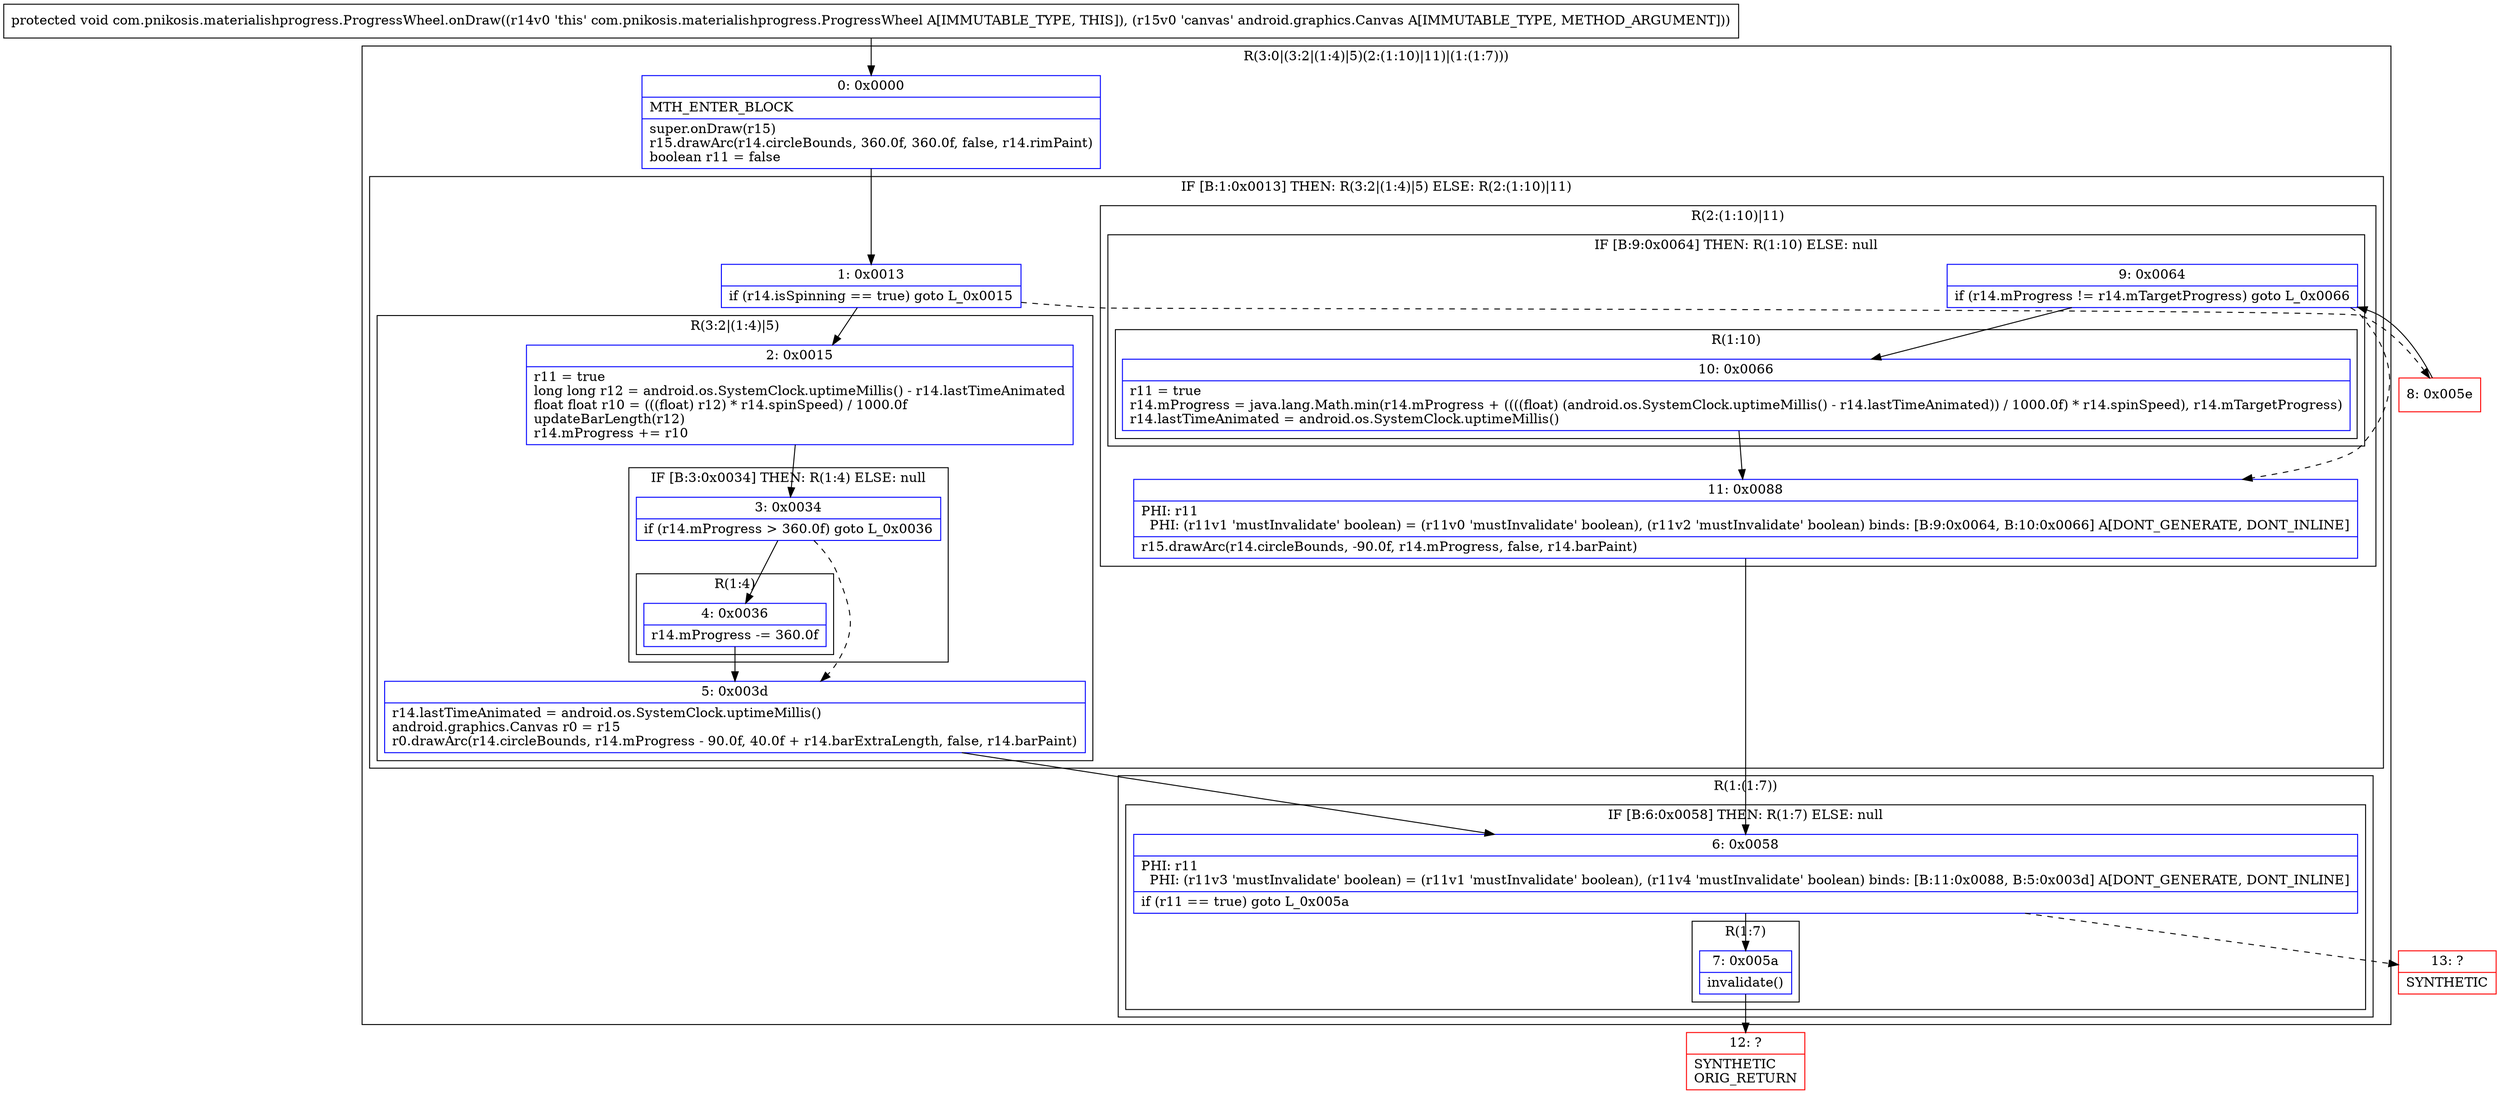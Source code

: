 digraph "CFG forcom.pnikosis.materialishprogress.ProgressWheel.onDraw(Landroid\/graphics\/Canvas;)V" {
subgraph cluster_Region_1428565629 {
label = "R(3:0|(3:2|(1:4)|5)(2:(1:10)|11)|(1:(1:7)))";
node [shape=record,color=blue];
Node_0 [shape=record,label="{0\:\ 0x0000|MTH_ENTER_BLOCK\l|super.onDraw(r15)\lr15.drawArc(r14.circleBounds, 360.0f, 360.0f, false, r14.rimPaint)\lboolean r11 = false\l}"];
subgraph cluster_IfRegion_1728783938 {
label = "IF [B:1:0x0013] THEN: R(3:2|(1:4)|5) ELSE: R(2:(1:10)|11)";
node [shape=record,color=blue];
Node_1 [shape=record,label="{1\:\ 0x0013|if (r14.isSpinning == true) goto L_0x0015\l}"];
subgraph cluster_Region_751496577 {
label = "R(3:2|(1:4)|5)";
node [shape=record,color=blue];
Node_2 [shape=record,label="{2\:\ 0x0015|r11 = true\llong long r12 = android.os.SystemClock.uptimeMillis() \- r14.lastTimeAnimated\lfloat float r10 = (((float) r12) * r14.spinSpeed) \/ 1000.0f\lupdateBarLength(r12)\lr14.mProgress += r10\l}"];
subgraph cluster_IfRegion_1995776698 {
label = "IF [B:3:0x0034] THEN: R(1:4) ELSE: null";
node [shape=record,color=blue];
Node_3 [shape=record,label="{3\:\ 0x0034|if (r14.mProgress \> 360.0f) goto L_0x0036\l}"];
subgraph cluster_Region_1591036709 {
label = "R(1:4)";
node [shape=record,color=blue];
Node_4 [shape=record,label="{4\:\ 0x0036|r14.mProgress \-= 360.0f\l}"];
}
}
Node_5 [shape=record,label="{5\:\ 0x003d|r14.lastTimeAnimated = android.os.SystemClock.uptimeMillis()\landroid.graphics.Canvas r0 = r15\lr0.drawArc(r14.circleBounds, r14.mProgress \- 90.0f, 40.0f + r14.barExtraLength, false, r14.barPaint)\l}"];
}
subgraph cluster_Region_76149846 {
label = "R(2:(1:10)|11)";
node [shape=record,color=blue];
subgraph cluster_IfRegion_974060467 {
label = "IF [B:9:0x0064] THEN: R(1:10) ELSE: null";
node [shape=record,color=blue];
Node_9 [shape=record,label="{9\:\ 0x0064|if (r14.mProgress != r14.mTargetProgress) goto L_0x0066\l}"];
subgraph cluster_Region_277682683 {
label = "R(1:10)";
node [shape=record,color=blue];
Node_10 [shape=record,label="{10\:\ 0x0066|r11 = true\lr14.mProgress = java.lang.Math.min(r14.mProgress + ((((float) (android.os.SystemClock.uptimeMillis() \- r14.lastTimeAnimated)) \/ 1000.0f) * r14.spinSpeed), r14.mTargetProgress)\lr14.lastTimeAnimated = android.os.SystemClock.uptimeMillis()\l}"];
}
}
Node_11 [shape=record,label="{11\:\ 0x0088|PHI: r11 \l  PHI: (r11v1 'mustInvalidate' boolean) = (r11v0 'mustInvalidate' boolean), (r11v2 'mustInvalidate' boolean) binds: [B:9:0x0064, B:10:0x0066] A[DONT_GENERATE, DONT_INLINE]\l|r15.drawArc(r14.circleBounds, \-90.0f, r14.mProgress, false, r14.barPaint)\l}"];
}
}
subgraph cluster_Region_1706163898 {
label = "R(1:(1:7))";
node [shape=record,color=blue];
subgraph cluster_IfRegion_1909160872 {
label = "IF [B:6:0x0058] THEN: R(1:7) ELSE: null";
node [shape=record,color=blue];
Node_6 [shape=record,label="{6\:\ 0x0058|PHI: r11 \l  PHI: (r11v3 'mustInvalidate' boolean) = (r11v1 'mustInvalidate' boolean), (r11v4 'mustInvalidate' boolean) binds: [B:11:0x0088, B:5:0x003d] A[DONT_GENERATE, DONT_INLINE]\l|if (r11 == true) goto L_0x005a\l}"];
subgraph cluster_Region_298388810 {
label = "R(1:7)";
node [shape=record,color=blue];
Node_7 [shape=record,label="{7\:\ 0x005a|invalidate()\l}"];
}
}
}
}
Node_8 [shape=record,color=red,label="{8\:\ 0x005e}"];
Node_12 [shape=record,color=red,label="{12\:\ ?|SYNTHETIC\lORIG_RETURN\l}"];
Node_13 [shape=record,color=red,label="{13\:\ ?|SYNTHETIC\l}"];
MethodNode[shape=record,label="{protected void com.pnikosis.materialishprogress.ProgressWheel.onDraw((r14v0 'this' com.pnikosis.materialishprogress.ProgressWheel A[IMMUTABLE_TYPE, THIS]), (r15v0 'canvas' android.graphics.Canvas A[IMMUTABLE_TYPE, METHOD_ARGUMENT])) }"];
MethodNode -> Node_0;
Node_0 -> Node_1;
Node_1 -> Node_2;
Node_1 -> Node_8[style=dashed];
Node_2 -> Node_3;
Node_3 -> Node_4;
Node_3 -> Node_5[style=dashed];
Node_4 -> Node_5;
Node_5 -> Node_6;
Node_9 -> Node_10;
Node_9 -> Node_11[style=dashed];
Node_10 -> Node_11;
Node_11 -> Node_6;
Node_6 -> Node_7;
Node_6 -> Node_13[style=dashed];
Node_7 -> Node_12;
Node_8 -> Node_9;
}

